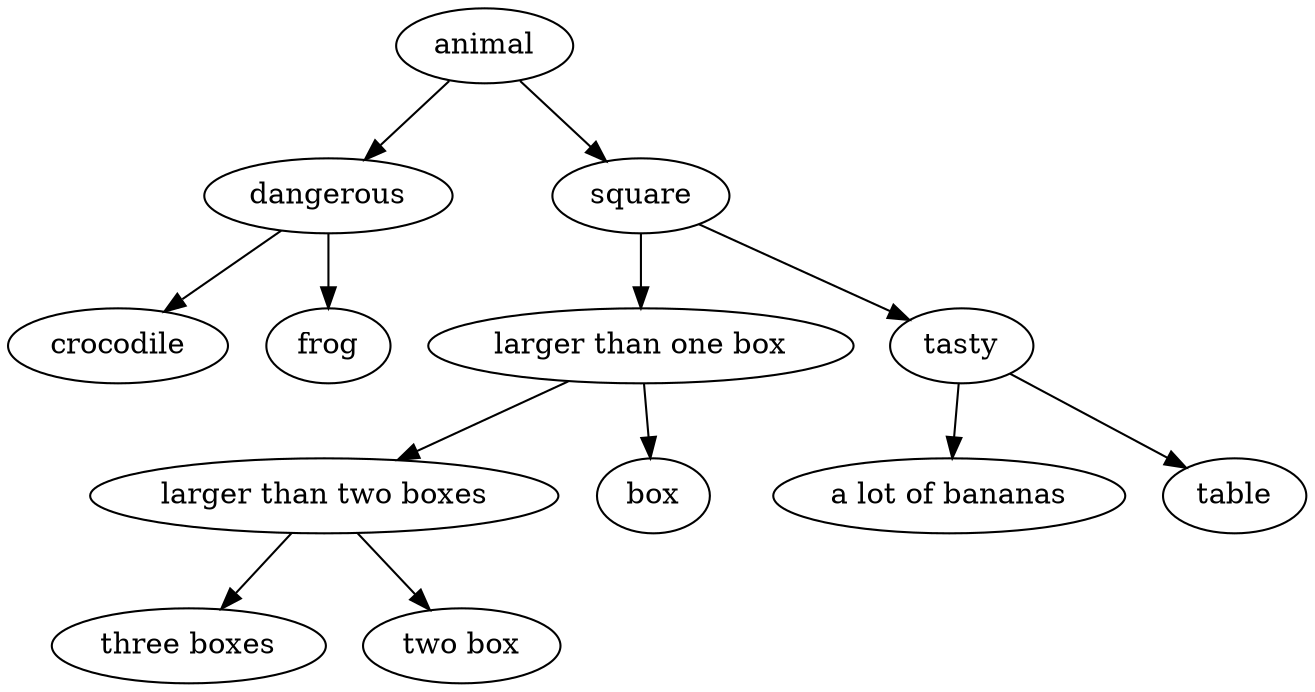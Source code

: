 digraph G {
94616415032656[label = "crocodile"]
94616415032576[label = "dangerous"]
94616415032576->94616415032656;
94616415032576->94616415032736;
94616415032736[label = "frog"]
94616415032496[label = "animal"]
94616415032496->94616415032576;
94616415032496->94616415032816;
94616415033056[label = "three boxes"]
94616415032976[label = "larger than two boxes"]
94616415032976->94616415033056;
94616415032976->94616415033136;
94616415033136[label = "two box"]
94616415032896[label = "larger than one box"]
94616415032896->94616415032976;
94616415032896->94616415033216;
94616415033216[label = "box"]
94616415032816[label = "square"]
94616415032816->94616415032896;
94616415032816->94616415033296;
94616415033376[label = "a lot of bananas"]
94616415033296[label = "tasty"]
94616415033296->94616415033376;
94616415033296->94616415033456;
94616415033456[label = "table"]

}